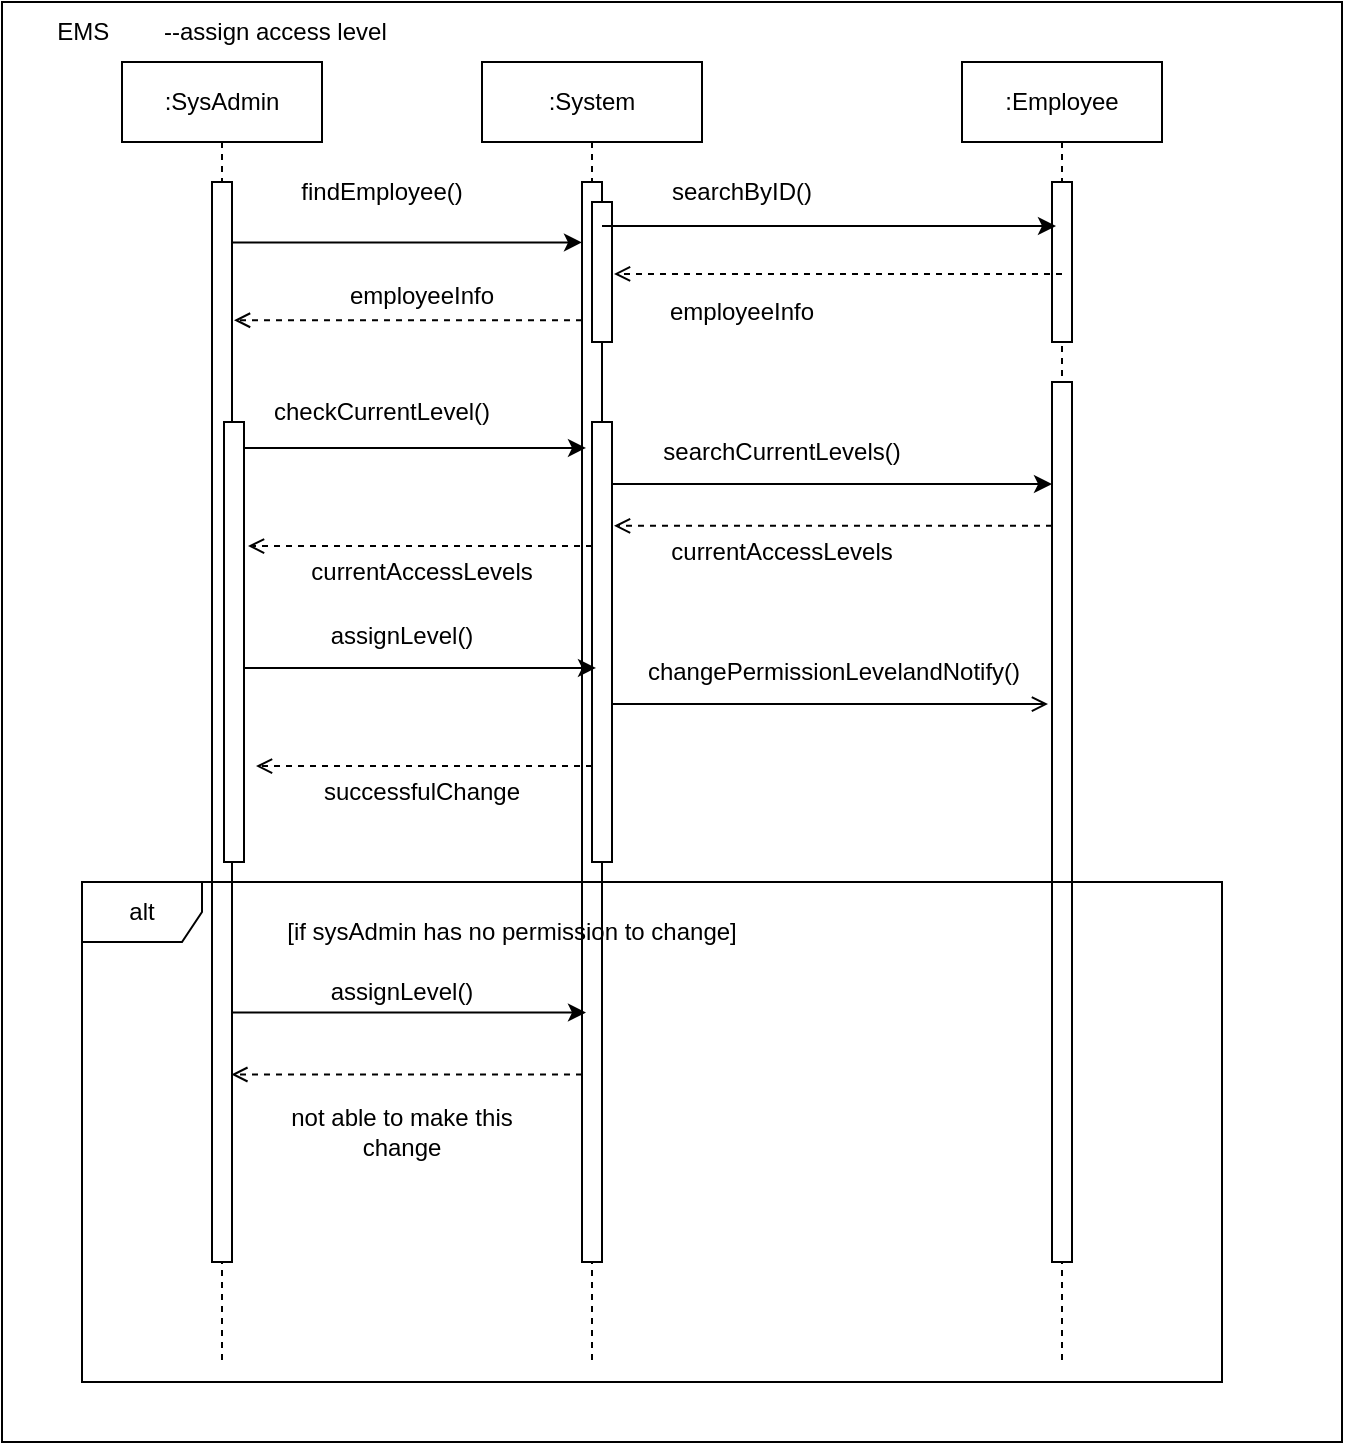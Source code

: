 <mxfile version="20.4.1" type="device"><diagram id="2MD2M5_Q6e419R2Ok4sI" name="Page-1"><mxGraphModel dx="961" dy="655" grid="1" gridSize="10" guides="1" tooltips="1" connect="1" arrows="1" fold="1" page="1" pageScale="1" pageWidth="850" pageHeight="1100" math="0" shadow="0"><root><mxCell id="0"/><mxCell id="1" parent="0"/><mxCell id="fsH6Seu-TBzhWdxkR3a6-1" value="" style="rounded=0;whiteSpace=wrap;html=1;" vertex="1" parent="1"><mxGeometry x="20" y="30" width="670" height="720" as="geometry"/></mxCell><mxCell id="fsH6Seu-TBzhWdxkR3a6-2" value="EMS&lt;span style=&quot;white-space: pre;&quot;&gt;&#9;--assign access level&lt;/span&gt;" style="text;html=1;strokeColor=none;fillColor=none;align=center;verticalAlign=middle;whiteSpace=wrap;rounded=0;" vertex="1" parent="1"><mxGeometry x="20" y="30" width="220" height="30" as="geometry"/></mxCell><mxCell id="fsH6Seu-TBzhWdxkR3a6-3" value=":SysAdmin" style="shape=umlLifeline;perimeter=lifelinePerimeter;whiteSpace=wrap;html=1;container=1;collapsible=0;recursiveResize=0;outlineConnect=0;" vertex="1" parent="1"><mxGeometry x="80" y="60" width="100" height="650" as="geometry"/></mxCell><mxCell id="fsH6Seu-TBzhWdxkR3a6-4" value="" style="html=1;points=[];perimeter=orthogonalPerimeter;" vertex="1" parent="fsH6Seu-TBzhWdxkR3a6-3"><mxGeometry x="45" y="60" width="10" height="540" as="geometry"/></mxCell><mxCell id="fsH6Seu-TBzhWdxkR3a6-5" value="" style="html=1;points=[];perimeter=orthogonalPerimeter;" vertex="1" parent="fsH6Seu-TBzhWdxkR3a6-3"><mxGeometry x="51" y="180" width="10" height="220" as="geometry"/></mxCell><mxCell id="fsH6Seu-TBzhWdxkR3a6-6" value=":System&lt;span style=&quot;caret-color: rgba(0, 0, 0, 0); color: rgba(0, 0, 0, 0); font-family: monospace; font-size: 0px; text-align: start;&quot;&gt;%3CmxGraphModel%3E%3Croot%3E%3CmxCell%20id%3D%220%22%2F%3E%3CmxCell%20id%3D%221%22%20parent%3D%220%22%2F%3E%3CmxCell%20id%3D%222%22%20value%3D%22%3AEmployee%22%20style%3D%22shape%3DumlLifeline%3Bperimeter%3DlifelinePerimeter%3BwhiteSpace%3Dwrap%3Bhtml%3D1%3Bcontainer%3D1%3Bcollapsible%3D0%3BrecursiveResize%3D0%3BoutlineConnect%3D0%3B%22%20vertex%3D%221%22%20parent%3D%221%22%3E%3CmxGeometry%20x%3D%2270%22%20y%3D%2260%22%20width%3D%22100%22%20height%3D%22300%22%20as%3D%22geometry%22%2F%3E%3C%2FmxCell%3E%3C%2Froot%3E%3C%2FmxGraphMode&lt;/span&gt;" style="shape=umlLifeline;perimeter=lifelinePerimeter;whiteSpace=wrap;html=1;container=1;collapsible=0;recursiveResize=0;outlineConnect=0;" vertex="1" parent="1"><mxGeometry x="260" y="60" width="110" height="650" as="geometry"/></mxCell><mxCell id="fsH6Seu-TBzhWdxkR3a6-7" value="" style="html=1;points=[];perimeter=orthogonalPerimeter;" vertex="1" parent="fsH6Seu-TBzhWdxkR3a6-6"><mxGeometry x="50" y="60" width="10" height="540" as="geometry"/></mxCell><mxCell id="fsH6Seu-TBzhWdxkR3a6-8" value="" style="html=1;points=[];perimeter=orthogonalPerimeter;" vertex="1" parent="fsH6Seu-TBzhWdxkR3a6-6"><mxGeometry x="55" y="70" width="10" height="70" as="geometry"/></mxCell><mxCell id="fsH6Seu-TBzhWdxkR3a6-9" value="" style="html=1;points=[];perimeter=orthogonalPerimeter;" vertex="1" parent="fsH6Seu-TBzhWdxkR3a6-6"><mxGeometry x="55" y="180" width="10" height="220" as="geometry"/></mxCell><mxCell id="fsH6Seu-TBzhWdxkR3a6-10" value=":Employee" style="shape=umlLifeline;perimeter=lifelinePerimeter;whiteSpace=wrap;html=1;container=1;collapsible=0;recursiveResize=0;outlineConnect=0;" vertex="1" parent="1"><mxGeometry x="500" y="60" width="100" height="650" as="geometry"/></mxCell><mxCell id="fsH6Seu-TBzhWdxkR3a6-11" value="" style="html=1;points=[];perimeter=orthogonalPerimeter;" vertex="1" parent="fsH6Seu-TBzhWdxkR3a6-10"><mxGeometry x="45" y="60" width="10" height="80" as="geometry"/></mxCell><mxCell id="fsH6Seu-TBzhWdxkR3a6-23" value="" style="html=1;points=[];perimeter=orthogonalPerimeter;" vertex="1" parent="fsH6Seu-TBzhWdxkR3a6-10"><mxGeometry x="45" y="160" width="10" height="440" as="geometry"/></mxCell><mxCell id="fsH6Seu-TBzhWdxkR3a6-14" style="edgeStyle=none;rounded=0;orthogonalLoop=1;jettySize=auto;html=1;entryX=0;entryY=0.056;entryDx=0;entryDy=0;entryPerimeter=0;" edge="1" parent="1"><mxGeometry relative="1" as="geometry"><mxPoint x="135" y="150.24" as="sourcePoint"/><mxPoint x="310" y="150.24" as="targetPoint"/></mxGeometry></mxCell><mxCell id="fsH6Seu-TBzhWdxkR3a6-15" value="findEmployee()" style="text;html=1;strokeColor=none;fillColor=none;align=center;verticalAlign=middle;whiteSpace=wrap;rounded=0;" vertex="1" parent="1"><mxGeometry x="180" y="110" width="60" height="30" as="geometry"/></mxCell><mxCell id="fsH6Seu-TBzhWdxkR3a6-16" style="edgeStyle=none;rounded=0;orthogonalLoop=1;jettySize=auto;html=1;entryX=0.2;entryY=0.275;entryDx=0;entryDy=0;entryPerimeter=0;" edge="1" parent="1" target="fsH6Seu-TBzhWdxkR3a6-11"><mxGeometry relative="1" as="geometry"><mxPoint x="320" y="142" as="sourcePoint"/><mxPoint x="490" y="142" as="targetPoint"/></mxGeometry></mxCell><mxCell id="fsH6Seu-TBzhWdxkR3a6-17" value="searchByID()" style="text;html=1;strokeColor=none;fillColor=none;align=center;verticalAlign=middle;whiteSpace=wrap;rounded=0;" vertex="1" parent="1"><mxGeometry x="360" y="110" width="60" height="30" as="geometry"/></mxCell><mxCell id="fsH6Seu-TBzhWdxkR3a6-18" style="edgeStyle=none;rounded=0;orthogonalLoop=1;jettySize=auto;html=1;entryX=1.1;entryY=0.514;entryDx=0;entryDy=0;entryPerimeter=0;endArrow=open;endFill=0;dashed=1;exitX=0.5;exitY=0.575;exitDx=0;exitDy=0;exitPerimeter=0;" edge="1" parent="1" source="fsH6Seu-TBzhWdxkR3a6-11"><mxGeometry relative="1" as="geometry"><mxPoint x="485" y="165.98" as="sourcePoint"/><mxPoint x="326" y="165.98" as="targetPoint"/></mxGeometry></mxCell><mxCell id="fsH6Seu-TBzhWdxkR3a6-19" value="employeeInfo" style="text;html=1;strokeColor=none;fillColor=none;align=center;verticalAlign=middle;whiteSpace=wrap;rounded=0;" vertex="1" parent="1"><mxGeometry x="360" y="170" width="60" height="30" as="geometry"/></mxCell><mxCell id="fsH6Seu-TBzhWdxkR3a6-20" style="edgeStyle=none;rounded=0;orthogonalLoop=1;jettySize=auto;html=1;entryX=1.1;entryY=0.128;entryDx=0;entryDy=0;entryPerimeter=0;endArrow=open;endFill=0;dashed=1;" edge="1" parent="1"><mxGeometry relative="1" as="geometry"><mxPoint x="310" y="189.12" as="sourcePoint"/><mxPoint x="136" y="189.12" as="targetPoint"/></mxGeometry></mxCell><mxCell id="fsH6Seu-TBzhWdxkR3a6-21" value="employeeInfo" style="text;html=1;strokeColor=none;fillColor=none;align=center;verticalAlign=middle;whiteSpace=wrap;rounded=0;" vertex="1" parent="1"><mxGeometry x="200" y="162" width="60" height="30" as="geometry"/></mxCell><mxCell id="fsH6Seu-TBzhWdxkR3a6-24" value="checkCurrentLevel()" style="text;html=1;strokeColor=none;fillColor=none;align=center;verticalAlign=middle;whiteSpace=wrap;rounded=0;" vertex="1" parent="1"><mxGeometry x="180" y="220" width="60" height="30" as="geometry"/></mxCell><mxCell id="fsH6Seu-TBzhWdxkR3a6-25" style="edgeStyle=none;rounded=0;orthogonalLoop=1;jettySize=auto;html=1;entryX=-0.3;entryY=0.059;entryDx=0;entryDy=0;entryPerimeter=0;" edge="1" parent="1"><mxGeometry relative="1" as="geometry"><mxPoint x="141" y="252.98" as="sourcePoint"/><mxPoint x="312" y="252.98" as="targetPoint"/></mxGeometry></mxCell><mxCell id="fsH6Seu-TBzhWdxkR3a6-26" value="searchCurrentLevels()" style="text;html=1;strokeColor=none;fillColor=none;align=center;verticalAlign=middle;whiteSpace=wrap;rounded=0;" vertex="1" parent="1"><mxGeometry x="380" y="240" width="60" height="30" as="geometry"/></mxCell><mxCell id="fsH6Seu-TBzhWdxkR3a6-27" style="rounded=0;orthogonalLoop=1;jettySize=auto;html=1;entryX=0;entryY=0.116;entryDx=0;entryDy=0;entryPerimeter=0;" edge="1" parent="1" source="fsH6Seu-TBzhWdxkR3a6-9" target="fsH6Seu-TBzhWdxkR3a6-23"><mxGeometry relative="1" as="geometry"/></mxCell><mxCell id="fsH6Seu-TBzhWdxkR3a6-28" style="edgeStyle=none;rounded=0;orthogonalLoop=1;jettySize=auto;html=1;entryX=1.1;entryY=0.236;entryDx=0;entryDy=0;entryPerimeter=0;endArrow=open;endFill=0;dashed=1;" edge="1" parent="1" source="fsH6Seu-TBzhWdxkR3a6-23" target="fsH6Seu-TBzhWdxkR3a6-9"><mxGeometry relative="1" as="geometry"/></mxCell><mxCell id="fsH6Seu-TBzhWdxkR3a6-29" value="currentAccessLevels" style="text;html=1;strokeColor=none;fillColor=none;align=center;verticalAlign=middle;whiteSpace=wrap;rounded=0;" vertex="1" parent="1"><mxGeometry x="380" y="290" width="60" height="30" as="geometry"/></mxCell><mxCell id="fsH6Seu-TBzhWdxkR3a6-30" style="edgeStyle=none;rounded=0;orthogonalLoop=1;jettySize=auto;html=1;entryX=1.2;entryY=0.282;entryDx=0;entryDy=0;entryPerimeter=0;endArrow=open;endFill=0;dashed=1;" edge="1" parent="1" source="fsH6Seu-TBzhWdxkR3a6-9" target="fsH6Seu-TBzhWdxkR3a6-5"><mxGeometry relative="1" as="geometry"/></mxCell><mxCell id="fsH6Seu-TBzhWdxkR3a6-31" value="currentAccessLevels" style="text;html=1;strokeColor=none;fillColor=none;align=center;verticalAlign=middle;whiteSpace=wrap;rounded=0;" vertex="1" parent="1"><mxGeometry x="200" y="300" width="60" height="30" as="geometry"/></mxCell><mxCell id="fsH6Seu-TBzhWdxkR3a6-32" style="edgeStyle=none;rounded=0;orthogonalLoop=1;jettySize=auto;html=1;entryX=0.2;entryY=0.559;entryDx=0;entryDy=0;entryPerimeter=0;" edge="1" parent="1" source="fsH6Seu-TBzhWdxkR3a6-5" target="fsH6Seu-TBzhWdxkR3a6-9"><mxGeometry relative="1" as="geometry"/></mxCell><mxCell id="fsH6Seu-TBzhWdxkR3a6-33" value="assignLevel()" style="text;html=1;strokeColor=none;fillColor=none;align=center;verticalAlign=middle;whiteSpace=wrap;rounded=0;" vertex="1" parent="1"><mxGeometry x="190" y="332" width="60" height="30" as="geometry"/></mxCell><mxCell id="fsH6Seu-TBzhWdxkR3a6-34" style="edgeStyle=none;rounded=0;orthogonalLoop=1;jettySize=auto;html=1;entryX=-0.2;entryY=0.366;entryDx=0;entryDy=0;entryPerimeter=0;endArrow=open;endFill=0;" edge="1" parent="1" source="fsH6Seu-TBzhWdxkR3a6-9" target="fsH6Seu-TBzhWdxkR3a6-23"><mxGeometry relative="1" as="geometry"/></mxCell><mxCell id="fsH6Seu-TBzhWdxkR3a6-35" value="changePermissionLevelandNotify()" style="text;html=1;strokeColor=none;fillColor=none;align=center;verticalAlign=middle;whiteSpace=wrap;rounded=0;" vertex="1" parent="1"><mxGeometry x="406" y="350" width="60" height="30" as="geometry"/></mxCell><mxCell id="fsH6Seu-TBzhWdxkR3a6-37" style="edgeStyle=none;rounded=0;orthogonalLoop=1;jettySize=auto;html=1;entryX=1.6;entryY=0.782;entryDx=0;entryDy=0;entryPerimeter=0;endArrow=open;endFill=0;dashed=1;" edge="1" parent="1" source="fsH6Seu-TBzhWdxkR3a6-9" target="fsH6Seu-TBzhWdxkR3a6-5"><mxGeometry relative="1" as="geometry"/></mxCell><mxCell id="fsH6Seu-TBzhWdxkR3a6-38" value="successfulChange" style="text;html=1;strokeColor=none;fillColor=none;align=center;verticalAlign=middle;whiteSpace=wrap;rounded=0;" vertex="1" parent="1"><mxGeometry x="200" y="410" width="60" height="30" as="geometry"/></mxCell><mxCell id="fsH6Seu-TBzhWdxkR3a6-39" value="alt" style="shape=umlFrame;whiteSpace=wrap;html=1;" vertex="1" parent="1"><mxGeometry x="60" y="470" width="570" height="250" as="geometry"/></mxCell><mxCell id="fsH6Seu-TBzhWdxkR3a6-40" value="[if sysAdmin has no permission to change]" style="text;html=1;strokeColor=none;fillColor=none;align=center;verticalAlign=middle;whiteSpace=wrap;rounded=0;" vertex="1" parent="1"><mxGeometry x="140" y="480" width="270" height="30" as="geometry"/></mxCell><mxCell id="fsH6Seu-TBzhWdxkR3a6-41" value="assignLevel()" style="text;html=1;strokeColor=none;fillColor=none;align=center;verticalAlign=middle;whiteSpace=wrap;rounded=0;" vertex="1" parent="1"><mxGeometry x="190" y="510" width="60" height="30" as="geometry"/></mxCell><mxCell id="fsH6Seu-TBzhWdxkR3a6-42" style="edgeStyle=none;rounded=0;orthogonalLoop=1;jettySize=auto;html=1;entryX=0.2;entryY=0.769;entryDx=0;entryDy=0;entryPerimeter=0;" edge="1" parent="1" source="fsH6Seu-TBzhWdxkR3a6-4" target="fsH6Seu-TBzhWdxkR3a6-7"><mxGeometry relative="1" as="geometry"/></mxCell><mxCell id="fsH6Seu-TBzhWdxkR3a6-43" style="edgeStyle=none;rounded=0;orthogonalLoop=1;jettySize=auto;html=1;entryX=0.131;entryY=0.385;entryDx=0;entryDy=0;entryPerimeter=0;endArrow=open;endFill=0;dashed=1;" edge="1" parent="1" source="fsH6Seu-TBzhWdxkR3a6-7" target="fsH6Seu-TBzhWdxkR3a6-39"><mxGeometry relative="1" as="geometry"/></mxCell><mxCell id="fsH6Seu-TBzhWdxkR3a6-44" value="not able to make this change" style="text;html=1;strokeColor=none;fillColor=none;align=center;verticalAlign=middle;whiteSpace=wrap;rounded=0;" vertex="1" parent="1"><mxGeometry x="160" y="580" width="120" height="30" as="geometry"/></mxCell></root></mxGraphModel></diagram></mxfile>
